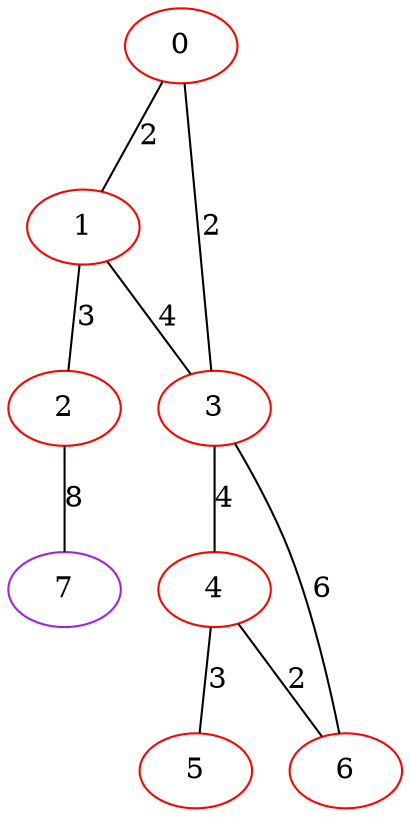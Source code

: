 graph "" {
0 [color=red, weight=1];
1 [color=red, weight=1];
2 [color=red, weight=1];
3 [color=red, weight=1];
4 [color=red, weight=1];
5 [color=red, weight=1];
6 [color=red, weight=1];
7 [color=purple, weight=4];
0 -- 1  [key=0, label=2];
0 -- 3  [key=0, label=2];
1 -- 2  [key=0, label=3];
1 -- 3  [key=0, label=4];
2 -- 7  [key=0, label=8];
3 -- 4  [key=0, label=4];
3 -- 6  [key=0, label=6];
4 -- 5  [key=0, label=3];
4 -- 6  [key=0, label=2];
}

